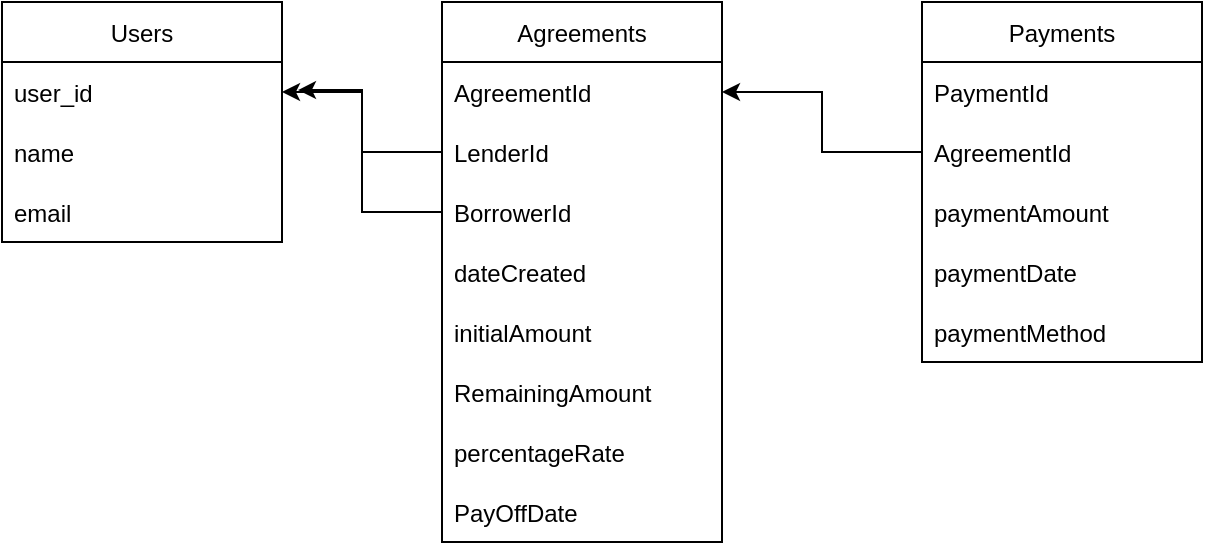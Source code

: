 <mxfile version="18.0.2" type="device"><diagram id="HHyVWfgkSMyVLj_g86IO" name="Page-1"><mxGraphModel dx="782" dy="436" grid="1" gridSize="10" guides="1" tooltips="1" connect="1" arrows="1" fold="1" page="1" pageScale="1" pageWidth="850" pageHeight="1100" math="0" shadow="0"><root><mxCell id="0"/><mxCell id="1" parent="0"/><mxCell id="WiY_JutQ1F59QfIcx-Sg-1" value="Users" style="swimlane;fontStyle=0;childLayout=stackLayout;horizontal=1;startSize=30;horizontalStack=0;resizeParent=1;resizeParentMax=0;resizeLast=0;collapsible=1;marginBottom=0;" vertex="1" parent="1"><mxGeometry x="120" y="40" width="140" height="120" as="geometry"/></mxCell><mxCell id="WiY_JutQ1F59QfIcx-Sg-2" value="user_id" style="text;strokeColor=none;fillColor=none;align=left;verticalAlign=middle;spacingLeft=4;spacingRight=4;overflow=hidden;points=[[0,0.5],[1,0.5]];portConstraint=eastwest;rotatable=0;" vertex="1" parent="WiY_JutQ1F59QfIcx-Sg-1"><mxGeometry y="30" width="140" height="30" as="geometry"/></mxCell><mxCell id="WiY_JutQ1F59QfIcx-Sg-3" value="name" style="text;strokeColor=none;fillColor=none;align=left;verticalAlign=middle;spacingLeft=4;spacingRight=4;overflow=hidden;points=[[0,0.5],[1,0.5]];portConstraint=eastwest;rotatable=0;" vertex="1" parent="WiY_JutQ1F59QfIcx-Sg-1"><mxGeometry y="60" width="140" height="30" as="geometry"/></mxCell><mxCell id="WiY_JutQ1F59QfIcx-Sg-4" value="email" style="text;strokeColor=none;fillColor=none;align=left;verticalAlign=middle;spacingLeft=4;spacingRight=4;overflow=hidden;points=[[0,0.5],[1,0.5]];portConstraint=eastwest;rotatable=0;" vertex="1" parent="WiY_JutQ1F59QfIcx-Sg-1"><mxGeometry y="90" width="140" height="30" as="geometry"/></mxCell><mxCell id="WiY_JutQ1F59QfIcx-Sg-5" value="Agreements" style="swimlane;fontStyle=0;childLayout=stackLayout;horizontal=1;startSize=30;horizontalStack=0;resizeParent=1;resizeParentMax=0;resizeLast=0;collapsible=1;marginBottom=0;" vertex="1" parent="1"><mxGeometry x="340" y="40" width="140" height="270" as="geometry"/></mxCell><mxCell id="WiY_JutQ1F59QfIcx-Sg-6" value="AgreementId" style="text;strokeColor=none;fillColor=none;align=left;verticalAlign=middle;spacingLeft=4;spacingRight=4;overflow=hidden;points=[[0,0.5],[1,0.5]];portConstraint=eastwest;rotatable=0;" vertex="1" parent="WiY_JutQ1F59QfIcx-Sg-5"><mxGeometry y="30" width="140" height="30" as="geometry"/></mxCell><mxCell id="WiY_JutQ1F59QfIcx-Sg-7" value="LenderId" style="text;strokeColor=none;fillColor=none;align=left;verticalAlign=middle;spacingLeft=4;spacingRight=4;overflow=hidden;points=[[0,0.5],[1,0.5]];portConstraint=eastwest;rotatable=0;" vertex="1" parent="WiY_JutQ1F59QfIcx-Sg-5"><mxGeometry y="60" width="140" height="30" as="geometry"/></mxCell><mxCell id="WiY_JutQ1F59QfIcx-Sg-8" value="BorrowerId" style="text;strokeColor=none;fillColor=none;align=left;verticalAlign=middle;spacingLeft=4;spacingRight=4;overflow=hidden;points=[[0,0.5],[1,0.5]];portConstraint=eastwest;rotatable=0;" vertex="1" parent="WiY_JutQ1F59QfIcx-Sg-5"><mxGeometry y="90" width="140" height="30" as="geometry"/></mxCell><mxCell id="WiY_JutQ1F59QfIcx-Sg-9" value="dateCreated" style="text;strokeColor=none;fillColor=none;align=left;verticalAlign=middle;spacingLeft=4;spacingRight=4;overflow=hidden;points=[[0,0.5],[1,0.5]];portConstraint=eastwest;rotatable=0;" vertex="1" parent="WiY_JutQ1F59QfIcx-Sg-5"><mxGeometry y="120" width="140" height="30" as="geometry"/></mxCell><mxCell id="WiY_JutQ1F59QfIcx-Sg-10" value="initialAmount" style="text;strokeColor=none;fillColor=none;align=left;verticalAlign=middle;spacingLeft=4;spacingRight=4;overflow=hidden;points=[[0,0.5],[1,0.5]];portConstraint=eastwest;rotatable=0;" vertex="1" parent="WiY_JutQ1F59QfIcx-Sg-5"><mxGeometry y="150" width="140" height="30" as="geometry"/></mxCell><mxCell id="WiY_JutQ1F59QfIcx-Sg-19" value="RemainingAmount" style="text;strokeColor=none;fillColor=none;align=left;verticalAlign=middle;spacingLeft=4;spacingRight=4;overflow=hidden;points=[[0,0.5],[1,0.5]];portConstraint=eastwest;rotatable=0;" vertex="1" parent="WiY_JutQ1F59QfIcx-Sg-5"><mxGeometry y="180" width="140" height="30" as="geometry"/></mxCell><mxCell id="WiY_JutQ1F59QfIcx-Sg-11" value="percentageRate" style="text;strokeColor=none;fillColor=none;align=left;verticalAlign=middle;spacingLeft=4;spacingRight=4;overflow=hidden;points=[[0,0.5],[1,0.5]];portConstraint=eastwest;rotatable=0;" vertex="1" parent="WiY_JutQ1F59QfIcx-Sg-5"><mxGeometry y="210" width="140" height="30" as="geometry"/></mxCell><mxCell id="WiY_JutQ1F59QfIcx-Sg-12" value="PayOffDate" style="text;strokeColor=none;fillColor=none;align=left;verticalAlign=middle;spacingLeft=4;spacingRight=4;overflow=hidden;points=[[0,0.5],[1,0.5]];portConstraint=eastwest;rotatable=0;" vertex="1" parent="WiY_JutQ1F59QfIcx-Sg-5"><mxGeometry y="240" width="140" height="30" as="geometry"/></mxCell><mxCell id="WiY_JutQ1F59QfIcx-Sg-13" style="edgeStyle=orthogonalEdgeStyle;rounded=0;orthogonalLoop=1;jettySize=auto;html=1;entryX=1.057;entryY=0.467;entryDx=0;entryDy=0;entryPerimeter=0;" edge="1" parent="1" source="WiY_JutQ1F59QfIcx-Sg-7" target="WiY_JutQ1F59QfIcx-Sg-2"><mxGeometry relative="1" as="geometry"/></mxCell><mxCell id="WiY_JutQ1F59QfIcx-Sg-14" style="edgeStyle=orthogonalEdgeStyle;rounded=0;orthogonalLoop=1;jettySize=auto;html=1;" edge="1" parent="1" source="WiY_JutQ1F59QfIcx-Sg-8" target="WiY_JutQ1F59QfIcx-Sg-2"><mxGeometry relative="1" as="geometry"/></mxCell><mxCell id="WiY_JutQ1F59QfIcx-Sg-15" value="Payments" style="swimlane;fontStyle=0;childLayout=stackLayout;horizontal=1;startSize=30;horizontalStack=0;resizeParent=1;resizeParentMax=0;resizeLast=0;collapsible=1;marginBottom=0;" vertex="1" parent="1"><mxGeometry x="580" y="40" width="140" height="180" as="geometry"/></mxCell><mxCell id="WiY_JutQ1F59QfIcx-Sg-16" value="PaymentId    " style="text;strokeColor=none;fillColor=none;align=left;verticalAlign=middle;spacingLeft=4;spacingRight=4;overflow=hidden;points=[[0,0.5],[1,0.5]];portConstraint=eastwest;rotatable=0;" vertex="1" parent="WiY_JutQ1F59QfIcx-Sg-15"><mxGeometry y="30" width="140" height="30" as="geometry"/></mxCell><mxCell id="WiY_JutQ1F59QfIcx-Sg-17" value="AgreementId" style="text;strokeColor=none;fillColor=none;align=left;verticalAlign=middle;spacingLeft=4;spacingRight=4;overflow=hidden;points=[[0,0.5],[1,0.5]];portConstraint=eastwest;rotatable=0;" vertex="1" parent="WiY_JutQ1F59QfIcx-Sg-15"><mxGeometry y="60" width="140" height="30" as="geometry"/></mxCell><mxCell id="WiY_JutQ1F59QfIcx-Sg-18" value="paymentAmount" style="text;strokeColor=none;fillColor=none;align=left;verticalAlign=middle;spacingLeft=4;spacingRight=4;overflow=hidden;points=[[0,0.5],[1,0.5]];portConstraint=eastwest;rotatable=0;" vertex="1" parent="WiY_JutQ1F59QfIcx-Sg-15"><mxGeometry y="90" width="140" height="30" as="geometry"/></mxCell><mxCell id="WiY_JutQ1F59QfIcx-Sg-22" value="paymentDate" style="text;strokeColor=none;fillColor=none;align=left;verticalAlign=middle;spacingLeft=4;spacingRight=4;overflow=hidden;points=[[0,0.5],[1,0.5]];portConstraint=eastwest;rotatable=0;" vertex="1" parent="WiY_JutQ1F59QfIcx-Sg-15"><mxGeometry y="120" width="140" height="30" as="geometry"/></mxCell><mxCell id="WiY_JutQ1F59QfIcx-Sg-23" value="paymentMethod" style="text;strokeColor=none;fillColor=none;align=left;verticalAlign=middle;spacingLeft=4;spacingRight=4;overflow=hidden;points=[[0,0.5],[1,0.5]];portConstraint=eastwest;rotatable=0;" vertex="1" parent="WiY_JutQ1F59QfIcx-Sg-15"><mxGeometry y="150" width="140" height="30" as="geometry"/></mxCell><mxCell id="WiY_JutQ1F59QfIcx-Sg-21" style="edgeStyle=orthogonalEdgeStyle;rounded=0;orthogonalLoop=1;jettySize=auto;html=1;" edge="1" parent="1" source="WiY_JutQ1F59QfIcx-Sg-17" target="WiY_JutQ1F59QfIcx-Sg-6"><mxGeometry relative="1" as="geometry"/></mxCell></root></mxGraphModel></diagram></mxfile>